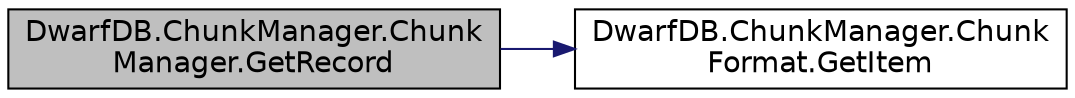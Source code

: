 digraph "DwarfDB.ChunkManager.ChunkManager.GetRecord"
{
  edge [fontname="Helvetica",fontsize="14",labelfontname="Helvetica",labelfontsize="14"];
  node [fontname="Helvetica",fontsize="14",shape=record];
  rankdir="LR";
  Node1 [label="DwarfDB.ChunkManager.Chunk\lManager.GetRecord",height=0.2,width=0.4,color="black", fillcolor="grey75", style="filled", fontcolor="black"];
  Node1 -> Node2 [color="midnightblue",fontsize="14",style="solid",fontname="Helvetica"];
  Node2 [label="DwarfDB.ChunkManager.Chunk\lFormat.GetItem",height=0.2,width=0.4,color="black", fillcolor="white", style="filled",URL="$d0/d17/class_dwarf_d_b_1_1_chunk_manager_1_1_chunk_format.html#a523c7faaa9440f47986710c9cf5f676a",tooltip="Getting an item from a chunk file in multithread mode "];
}
